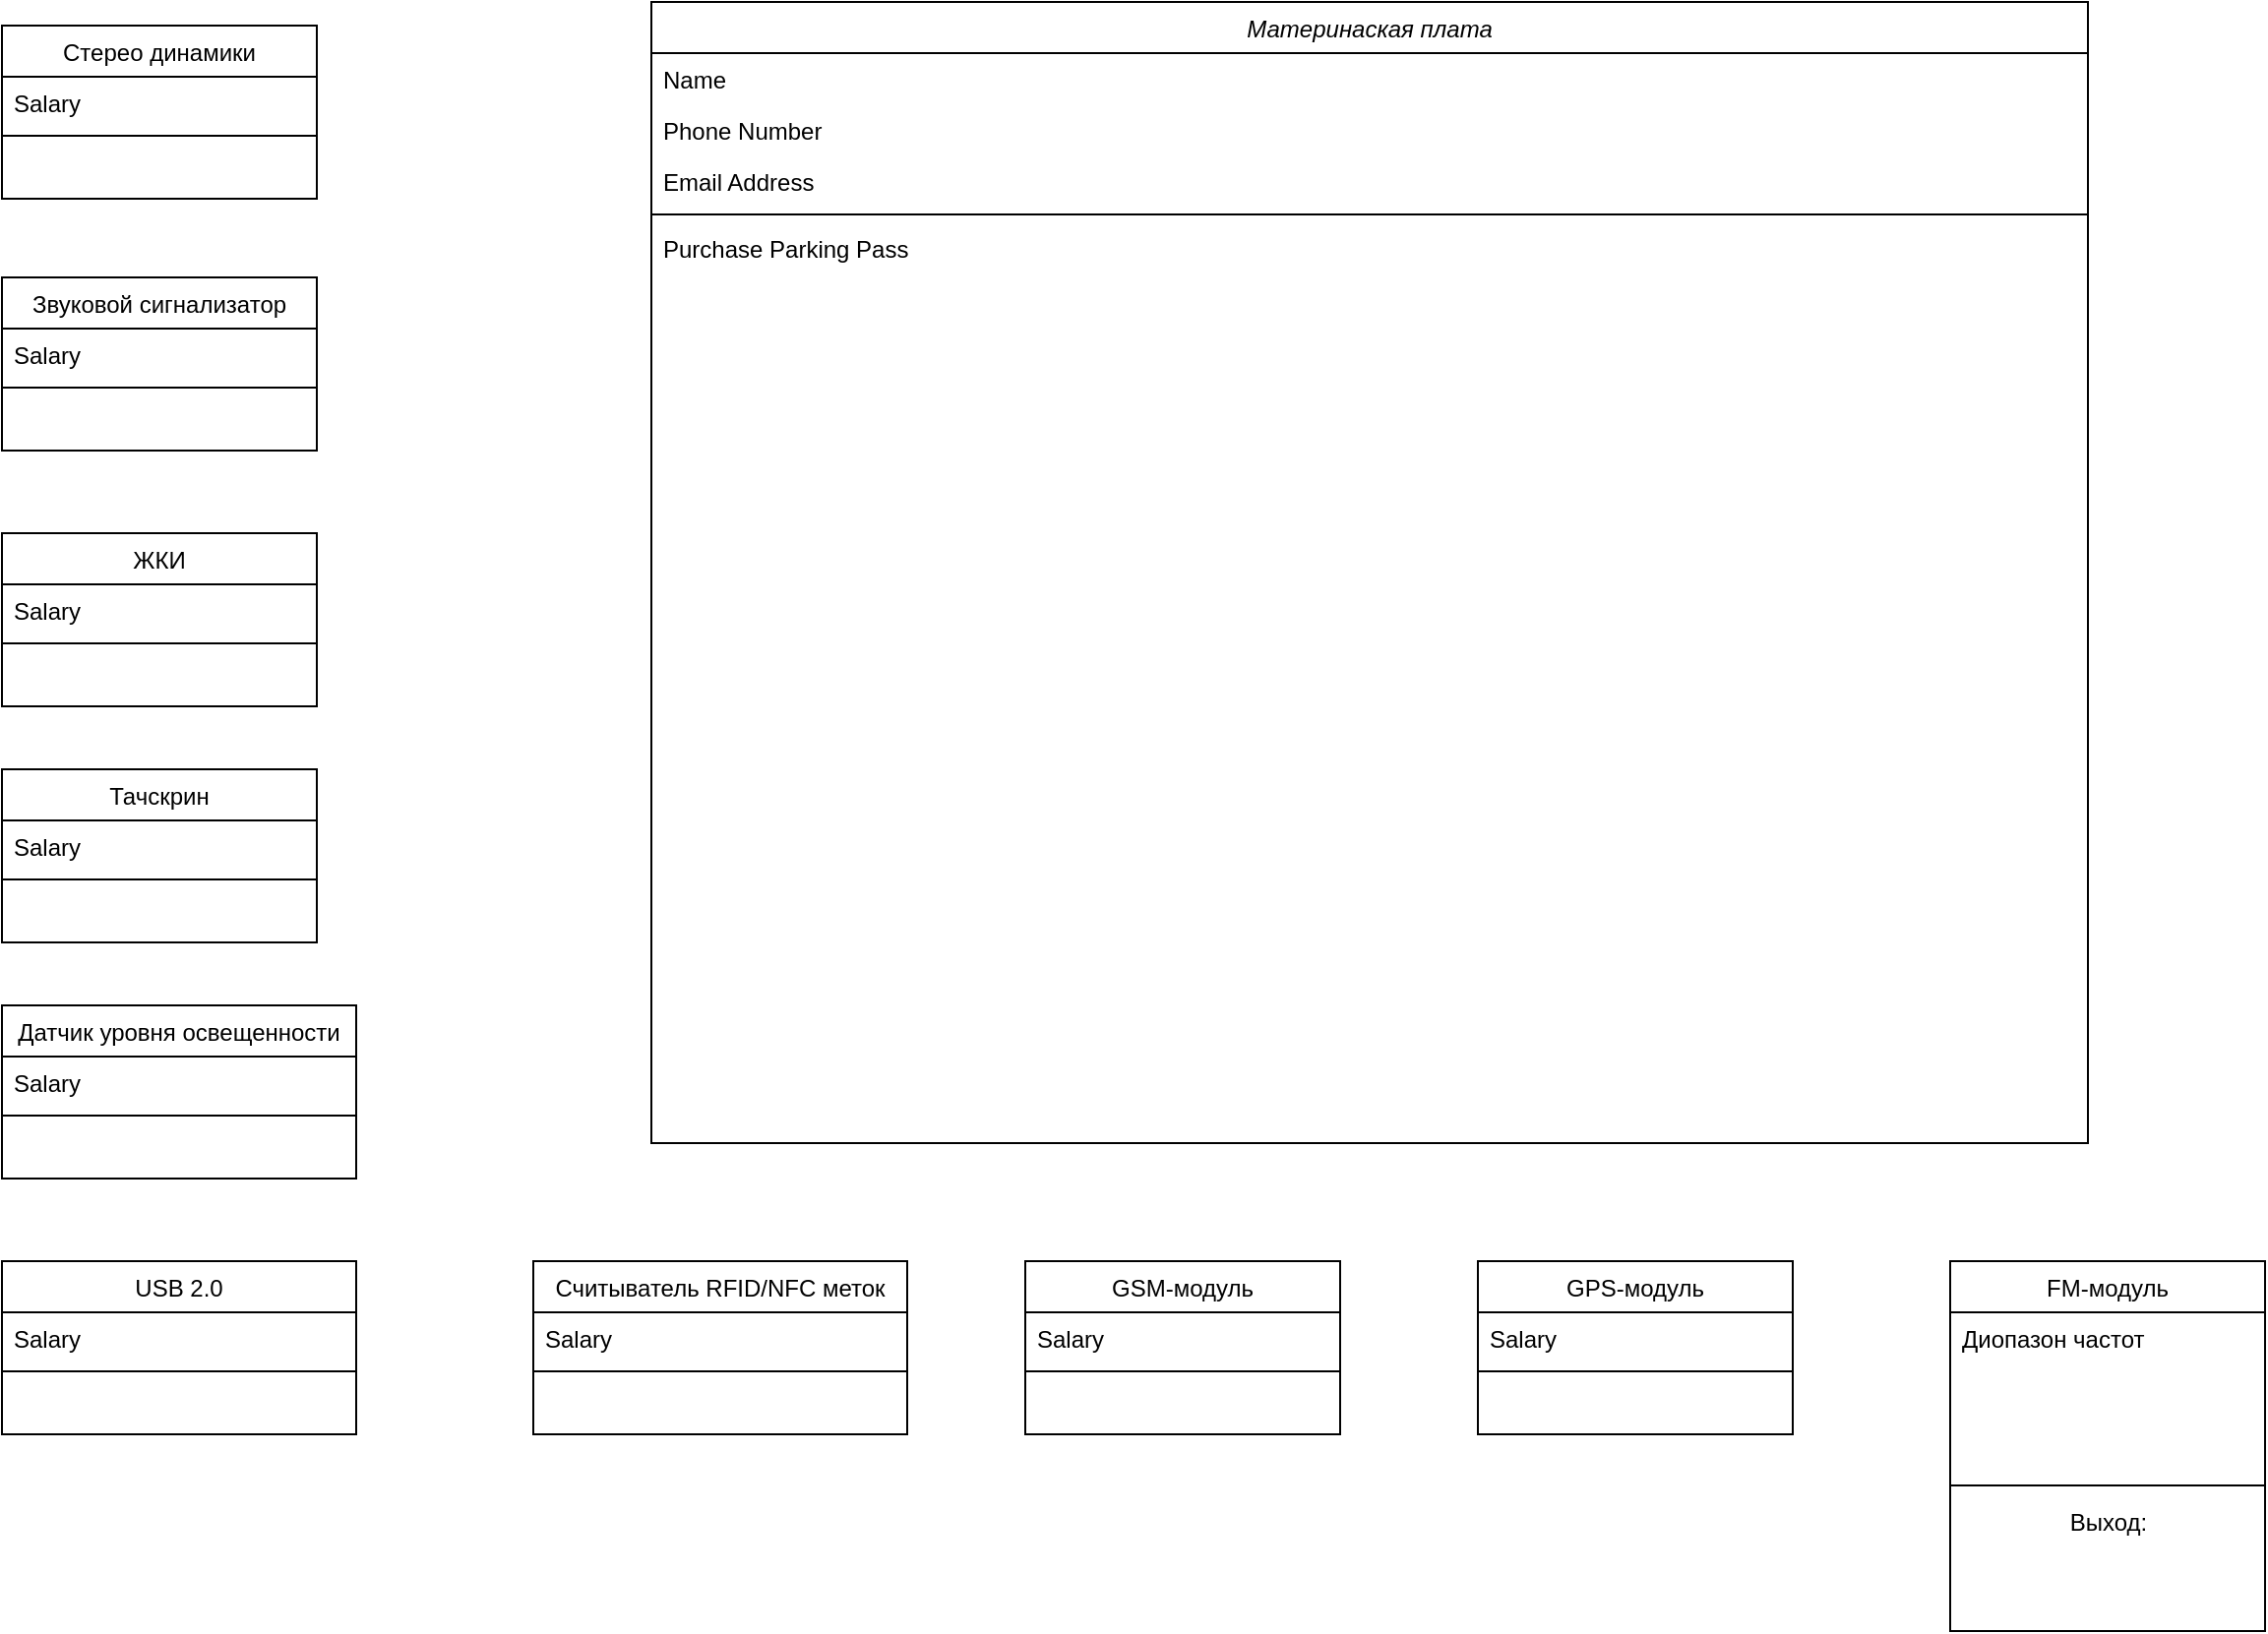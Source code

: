 <mxfile version="25.0.3">
  <diagram id="C5RBs43oDa-KdzZeNtuy" name="Page-1">
    <mxGraphModel dx="2514" dy="878" grid="1" gridSize="10" guides="1" tooltips="1" connect="1" arrows="1" fold="1" page="1" pageScale="1" pageWidth="827" pageHeight="1169" math="0" shadow="0">
      <root>
        <mxCell id="WIyWlLk6GJQsqaUBKTNV-0" />
        <mxCell id="WIyWlLk6GJQsqaUBKTNV-1" parent="WIyWlLk6GJQsqaUBKTNV-0" />
        <mxCell id="zkfFHV4jXpPFQw0GAbJ--0" value="Материнаская плата" style="swimlane;fontStyle=2;align=center;verticalAlign=top;childLayout=stackLayout;horizontal=1;startSize=26;horizontalStack=0;resizeParent=1;resizeLast=0;collapsible=1;marginBottom=0;rounded=0;shadow=0;strokeWidth=1;" parent="WIyWlLk6GJQsqaUBKTNV-1" vertex="1">
          <mxGeometry x="90" y="20" width="730" height="580" as="geometry">
            <mxRectangle x="230" y="140" width="160" height="26" as="alternateBounds" />
          </mxGeometry>
        </mxCell>
        <mxCell id="zkfFHV4jXpPFQw0GAbJ--1" value="Name" style="text;align=left;verticalAlign=top;spacingLeft=4;spacingRight=4;overflow=hidden;rotatable=0;points=[[0,0.5],[1,0.5]];portConstraint=eastwest;" parent="zkfFHV4jXpPFQw0GAbJ--0" vertex="1">
          <mxGeometry y="26" width="730" height="26" as="geometry" />
        </mxCell>
        <mxCell id="zkfFHV4jXpPFQw0GAbJ--2" value="Phone Number" style="text;align=left;verticalAlign=top;spacingLeft=4;spacingRight=4;overflow=hidden;rotatable=0;points=[[0,0.5],[1,0.5]];portConstraint=eastwest;rounded=0;shadow=0;html=0;" parent="zkfFHV4jXpPFQw0GAbJ--0" vertex="1">
          <mxGeometry y="52" width="730" height="26" as="geometry" />
        </mxCell>
        <mxCell id="zkfFHV4jXpPFQw0GAbJ--3" value="Email Address" style="text;align=left;verticalAlign=top;spacingLeft=4;spacingRight=4;overflow=hidden;rotatable=0;points=[[0,0.5],[1,0.5]];portConstraint=eastwest;rounded=0;shadow=0;html=0;" parent="zkfFHV4jXpPFQw0GAbJ--0" vertex="1">
          <mxGeometry y="78" width="730" height="26" as="geometry" />
        </mxCell>
        <mxCell id="zkfFHV4jXpPFQw0GAbJ--4" value="" style="line;html=1;strokeWidth=1;align=left;verticalAlign=middle;spacingTop=-1;spacingLeft=3;spacingRight=3;rotatable=0;labelPosition=right;points=[];portConstraint=eastwest;" parent="zkfFHV4jXpPFQw0GAbJ--0" vertex="1">
          <mxGeometry y="104" width="730" height="8" as="geometry" />
        </mxCell>
        <mxCell id="zkfFHV4jXpPFQw0GAbJ--5" value="Purchase Parking Pass" style="text;align=left;verticalAlign=top;spacingLeft=4;spacingRight=4;overflow=hidden;rotatable=0;points=[[0,0.5],[1,0.5]];portConstraint=eastwest;" parent="zkfFHV4jXpPFQw0GAbJ--0" vertex="1">
          <mxGeometry y="112" width="730" height="26" as="geometry" />
        </mxCell>
        <mxCell id="zkfFHV4jXpPFQw0GAbJ--13" value="FM-модуль" style="swimlane;fontStyle=0;align=center;verticalAlign=top;childLayout=stackLayout;horizontal=1;startSize=26;horizontalStack=0;resizeParent=1;resizeLast=0;collapsible=1;marginBottom=0;rounded=0;shadow=0;strokeWidth=1;" parent="WIyWlLk6GJQsqaUBKTNV-1" vertex="1">
          <mxGeometry x="750" y="660" width="160" height="188" as="geometry">
            <mxRectangle x="310" y="410" width="170" height="26" as="alternateBounds" />
          </mxGeometry>
        </mxCell>
        <mxCell id="zkfFHV4jXpPFQw0GAbJ--14" value="Диопазон частот " style="text;align=left;verticalAlign=top;spacingLeft=4;spacingRight=4;overflow=hidden;rotatable=0;points=[[0,0.5],[1,0.5]];portConstraint=eastwest;" parent="zkfFHV4jXpPFQw0GAbJ--13" vertex="1">
          <mxGeometry y="26" width="160" height="84" as="geometry" />
        </mxCell>
        <mxCell id="zkfFHV4jXpPFQw0GAbJ--15" value="" style="line;html=1;strokeWidth=1;align=left;verticalAlign=middle;spacingTop=-1;spacingLeft=3;spacingRight=3;rotatable=0;labelPosition=right;points=[];portConstraint=eastwest;" parent="zkfFHV4jXpPFQw0GAbJ--13" vertex="1">
          <mxGeometry y="110" width="160" height="8" as="geometry" />
        </mxCell>
        <mxCell id="mmJ2XwxNnpeeQNrBahXj-25" value="Выход: " style="text;html=1;align=center;verticalAlign=middle;resizable=0;points=[];autosize=1;strokeColor=none;fillColor=none;" vertex="1" parent="zkfFHV4jXpPFQw0GAbJ--13">
          <mxGeometry y="118" width="160" height="30" as="geometry" />
        </mxCell>
        <mxCell id="mmJ2XwxNnpeeQNrBahXj-1" value="GPS-модуль" style="swimlane;fontStyle=0;align=center;verticalAlign=top;childLayout=stackLayout;horizontal=1;startSize=26;horizontalStack=0;resizeParent=1;resizeLast=0;collapsible=1;marginBottom=0;rounded=0;shadow=0;strokeWidth=1;" vertex="1" parent="WIyWlLk6GJQsqaUBKTNV-1">
          <mxGeometry x="510" y="660" width="160" height="88" as="geometry">
            <mxRectangle x="310" y="410" width="170" height="26" as="alternateBounds" />
          </mxGeometry>
        </mxCell>
        <mxCell id="mmJ2XwxNnpeeQNrBahXj-2" value="Salary" style="text;align=left;verticalAlign=top;spacingLeft=4;spacingRight=4;overflow=hidden;rotatable=0;points=[[0,0.5],[1,0.5]];portConstraint=eastwest;" vertex="1" parent="mmJ2XwxNnpeeQNrBahXj-1">
          <mxGeometry y="26" width="160" height="26" as="geometry" />
        </mxCell>
        <mxCell id="mmJ2XwxNnpeeQNrBahXj-3" value="" style="line;html=1;strokeWidth=1;align=left;verticalAlign=middle;spacingTop=-1;spacingLeft=3;spacingRight=3;rotatable=0;labelPosition=right;points=[];portConstraint=eastwest;" vertex="1" parent="mmJ2XwxNnpeeQNrBahXj-1">
          <mxGeometry y="52" width="160" height="8" as="geometry" />
        </mxCell>
        <mxCell id="mmJ2XwxNnpeeQNrBahXj-4" value="GSM-модуль" style="swimlane;fontStyle=0;align=center;verticalAlign=top;childLayout=stackLayout;horizontal=1;startSize=26;horizontalStack=0;resizeParent=1;resizeLast=0;collapsible=1;marginBottom=0;rounded=0;shadow=0;strokeWidth=1;" vertex="1" parent="WIyWlLk6GJQsqaUBKTNV-1">
          <mxGeometry x="280" y="660" width="160" height="88" as="geometry">
            <mxRectangle x="310" y="410" width="170" height="26" as="alternateBounds" />
          </mxGeometry>
        </mxCell>
        <mxCell id="mmJ2XwxNnpeeQNrBahXj-5" value="Salary" style="text;align=left;verticalAlign=top;spacingLeft=4;spacingRight=4;overflow=hidden;rotatable=0;points=[[0,0.5],[1,0.5]];portConstraint=eastwest;" vertex="1" parent="mmJ2XwxNnpeeQNrBahXj-4">
          <mxGeometry y="26" width="160" height="26" as="geometry" />
        </mxCell>
        <mxCell id="mmJ2XwxNnpeeQNrBahXj-6" value="" style="line;html=1;strokeWidth=1;align=left;verticalAlign=middle;spacingTop=-1;spacingLeft=3;spacingRight=3;rotatable=0;labelPosition=right;points=[];portConstraint=eastwest;" vertex="1" parent="mmJ2XwxNnpeeQNrBahXj-4">
          <mxGeometry y="52" width="160" height="8" as="geometry" />
        </mxCell>
        <mxCell id="mmJ2XwxNnpeeQNrBahXj-7" value="ЖКИ" style="swimlane;fontStyle=0;align=center;verticalAlign=top;childLayout=stackLayout;horizontal=1;startSize=26;horizontalStack=0;resizeParent=1;resizeLast=0;collapsible=1;marginBottom=0;rounded=0;shadow=0;strokeWidth=1;" vertex="1" parent="WIyWlLk6GJQsqaUBKTNV-1">
          <mxGeometry x="-240" y="290" width="160" height="88" as="geometry">
            <mxRectangle x="310" y="410" width="170" height="26" as="alternateBounds" />
          </mxGeometry>
        </mxCell>
        <mxCell id="mmJ2XwxNnpeeQNrBahXj-8" value="Salary" style="text;align=left;verticalAlign=top;spacingLeft=4;spacingRight=4;overflow=hidden;rotatable=0;points=[[0,0.5],[1,0.5]];portConstraint=eastwest;" vertex="1" parent="mmJ2XwxNnpeeQNrBahXj-7">
          <mxGeometry y="26" width="160" height="26" as="geometry" />
        </mxCell>
        <mxCell id="mmJ2XwxNnpeeQNrBahXj-9" value="" style="line;html=1;strokeWidth=1;align=left;verticalAlign=middle;spacingTop=-1;spacingLeft=3;spacingRight=3;rotatable=0;labelPosition=right;points=[];portConstraint=eastwest;" vertex="1" parent="mmJ2XwxNnpeeQNrBahXj-7">
          <mxGeometry y="52" width="160" height="8" as="geometry" />
        </mxCell>
        <mxCell id="mmJ2XwxNnpeeQNrBahXj-10" value="Тачскрин" style="swimlane;fontStyle=0;align=center;verticalAlign=top;childLayout=stackLayout;horizontal=1;startSize=26;horizontalStack=0;resizeParent=1;resizeLast=0;collapsible=1;marginBottom=0;rounded=0;shadow=0;strokeWidth=1;" vertex="1" parent="WIyWlLk6GJQsqaUBKTNV-1">
          <mxGeometry x="-240" y="410" width="160" height="88" as="geometry">
            <mxRectangle x="310" y="410" width="170" height="26" as="alternateBounds" />
          </mxGeometry>
        </mxCell>
        <mxCell id="mmJ2XwxNnpeeQNrBahXj-11" value="Salary" style="text;align=left;verticalAlign=top;spacingLeft=4;spacingRight=4;overflow=hidden;rotatable=0;points=[[0,0.5],[1,0.5]];portConstraint=eastwest;" vertex="1" parent="mmJ2XwxNnpeeQNrBahXj-10">
          <mxGeometry y="26" width="160" height="26" as="geometry" />
        </mxCell>
        <mxCell id="mmJ2XwxNnpeeQNrBahXj-12" value="" style="line;html=1;strokeWidth=1;align=left;verticalAlign=middle;spacingTop=-1;spacingLeft=3;spacingRight=3;rotatable=0;labelPosition=right;points=[];portConstraint=eastwest;" vertex="1" parent="mmJ2XwxNnpeeQNrBahXj-10">
          <mxGeometry y="52" width="160" height="8" as="geometry" />
        </mxCell>
        <mxCell id="mmJ2XwxNnpeeQNrBahXj-13" value="Стерео динамики" style="swimlane;fontStyle=0;align=center;verticalAlign=top;childLayout=stackLayout;horizontal=1;startSize=26;horizontalStack=0;resizeParent=1;resizeLast=0;collapsible=1;marginBottom=0;rounded=0;shadow=0;strokeWidth=1;" vertex="1" parent="WIyWlLk6GJQsqaUBKTNV-1">
          <mxGeometry x="-240" y="32" width="160" height="88" as="geometry">
            <mxRectangle x="310" y="410" width="170" height="26" as="alternateBounds" />
          </mxGeometry>
        </mxCell>
        <mxCell id="mmJ2XwxNnpeeQNrBahXj-14" value="Salary" style="text;align=left;verticalAlign=top;spacingLeft=4;spacingRight=4;overflow=hidden;rotatable=0;points=[[0,0.5],[1,0.5]];portConstraint=eastwest;" vertex="1" parent="mmJ2XwxNnpeeQNrBahXj-13">
          <mxGeometry y="26" width="160" height="26" as="geometry" />
        </mxCell>
        <mxCell id="mmJ2XwxNnpeeQNrBahXj-15" value="" style="line;html=1;strokeWidth=1;align=left;verticalAlign=middle;spacingTop=-1;spacingLeft=3;spacingRight=3;rotatable=0;labelPosition=right;points=[];portConstraint=eastwest;" vertex="1" parent="mmJ2XwxNnpeeQNrBahXj-13">
          <mxGeometry y="52" width="160" height="8" as="geometry" />
        </mxCell>
        <mxCell id="mmJ2XwxNnpeeQNrBahXj-16" value="Звуковой сигнализатор" style="swimlane;fontStyle=0;align=center;verticalAlign=top;childLayout=stackLayout;horizontal=1;startSize=26;horizontalStack=0;resizeParent=1;resizeLast=0;collapsible=1;marginBottom=0;rounded=0;shadow=0;strokeWidth=1;" vertex="1" parent="WIyWlLk6GJQsqaUBKTNV-1">
          <mxGeometry x="-240" y="160" width="160" height="88" as="geometry">
            <mxRectangle x="310" y="410" width="170" height="26" as="alternateBounds" />
          </mxGeometry>
        </mxCell>
        <mxCell id="mmJ2XwxNnpeeQNrBahXj-17" value="Salary" style="text;align=left;verticalAlign=top;spacingLeft=4;spacingRight=4;overflow=hidden;rotatable=0;points=[[0,0.5],[1,0.5]];portConstraint=eastwest;" vertex="1" parent="mmJ2XwxNnpeeQNrBahXj-16">
          <mxGeometry y="26" width="160" height="26" as="geometry" />
        </mxCell>
        <mxCell id="mmJ2XwxNnpeeQNrBahXj-18" value="" style="line;html=1;strokeWidth=1;align=left;verticalAlign=middle;spacingTop=-1;spacingLeft=3;spacingRight=3;rotatable=0;labelPosition=right;points=[];portConstraint=eastwest;" vertex="1" parent="mmJ2XwxNnpeeQNrBahXj-16">
          <mxGeometry y="52" width="160" height="8" as="geometry" />
        </mxCell>
        <mxCell id="mmJ2XwxNnpeeQNrBahXj-19" value="Датчик уровня освещенности" style="swimlane;fontStyle=0;align=center;verticalAlign=top;childLayout=stackLayout;horizontal=1;startSize=26;horizontalStack=0;resizeParent=1;resizeLast=0;collapsible=1;marginBottom=0;rounded=0;shadow=0;strokeWidth=1;" vertex="1" parent="WIyWlLk6GJQsqaUBKTNV-1">
          <mxGeometry x="-240" y="530" width="180" height="88" as="geometry">
            <mxRectangle x="310" y="410" width="170" height="26" as="alternateBounds" />
          </mxGeometry>
        </mxCell>
        <mxCell id="mmJ2XwxNnpeeQNrBahXj-20" value="Salary" style="text;align=left;verticalAlign=top;spacingLeft=4;spacingRight=4;overflow=hidden;rotatable=0;points=[[0,0.5],[1,0.5]];portConstraint=eastwest;" vertex="1" parent="mmJ2XwxNnpeeQNrBahXj-19">
          <mxGeometry y="26" width="180" height="26" as="geometry" />
        </mxCell>
        <mxCell id="mmJ2XwxNnpeeQNrBahXj-21" value="" style="line;html=1;strokeWidth=1;align=left;verticalAlign=middle;spacingTop=-1;spacingLeft=3;spacingRight=3;rotatable=0;labelPosition=right;points=[];portConstraint=eastwest;" vertex="1" parent="mmJ2XwxNnpeeQNrBahXj-19">
          <mxGeometry y="52" width="180" height="8" as="geometry" />
        </mxCell>
        <mxCell id="mmJ2XwxNnpeeQNrBahXj-22" value="USB 2.0" style="swimlane;fontStyle=0;align=center;verticalAlign=top;childLayout=stackLayout;horizontal=1;startSize=26;horizontalStack=0;resizeParent=1;resizeLast=0;collapsible=1;marginBottom=0;rounded=0;shadow=0;strokeWidth=1;" vertex="1" parent="WIyWlLk6GJQsqaUBKTNV-1">
          <mxGeometry x="-240" y="660" width="180" height="88" as="geometry">
            <mxRectangle x="310" y="410" width="170" height="26" as="alternateBounds" />
          </mxGeometry>
        </mxCell>
        <mxCell id="mmJ2XwxNnpeeQNrBahXj-23" value="Salary" style="text;align=left;verticalAlign=top;spacingLeft=4;spacingRight=4;overflow=hidden;rotatable=0;points=[[0,0.5],[1,0.5]];portConstraint=eastwest;" vertex="1" parent="mmJ2XwxNnpeeQNrBahXj-22">
          <mxGeometry y="26" width="180" height="26" as="geometry" />
        </mxCell>
        <mxCell id="mmJ2XwxNnpeeQNrBahXj-24" value="" style="line;html=1;strokeWidth=1;align=left;verticalAlign=middle;spacingTop=-1;spacingLeft=3;spacingRight=3;rotatable=0;labelPosition=right;points=[];portConstraint=eastwest;" vertex="1" parent="mmJ2XwxNnpeeQNrBahXj-22">
          <mxGeometry y="52" width="180" height="8" as="geometry" />
        </mxCell>
        <mxCell id="mmJ2XwxNnpeeQNrBahXj-27" value="Считыватель RFID/NFC меток" style="swimlane;fontStyle=0;align=center;verticalAlign=top;childLayout=stackLayout;horizontal=1;startSize=26;horizontalStack=0;resizeParent=1;resizeLast=0;collapsible=1;marginBottom=0;rounded=0;shadow=0;strokeWidth=1;" vertex="1" parent="WIyWlLk6GJQsqaUBKTNV-1">
          <mxGeometry x="30" y="660" width="190" height="88" as="geometry">
            <mxRectangle x="310" y="410" width="170" height="26" as="alternateBounds" />
          </mxGeometry>
        </mxCell>
        <mxCell id="mmJ2XwxNnpeeQNrBahXj-28" value="Salary" style="text;align=left;verticalAlign=top;spacingLeft=4;spacingRight=4;overflow=hidden;rotatable=0;points=[[0,0.5],[1,0.5]];portConstraint=eastwest;" vertex="1" parent="mmJ2XwxNnpeeQNrBahXj-27">
          <mxGeometry y="26" width="190" height="26" as="geometry" />
        </mxCell>
        <mxCell id="mmJ2XwxNnpeeQNrBahXj-29" value="" style="line;html=1;strokeWidth=1;align=left;verticalAlign=middle;spacingTop=-1;spacingLeft=3;spacingRight=3;rotatable=0;labelPosition=right;points=[];portConstraint=eastwest;" vertex="1" parent="mmJ2XwxNnpeeQNrBahXj-27">
          <mxGeometry y="52" width="190" height="8" as="geometry" />
        </mxCell>
      </root>
    </mxGraphModel>
  </diagram>
</mxfile>
